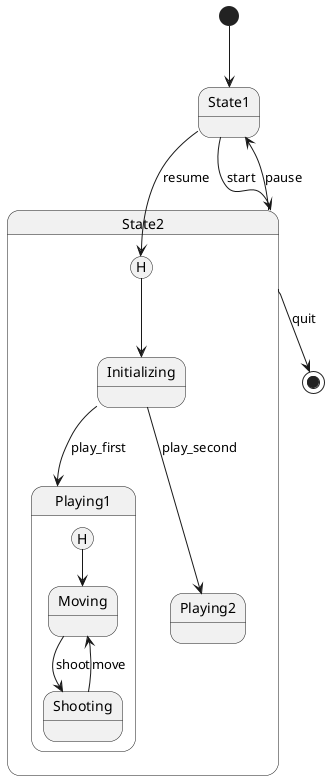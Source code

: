 {
  "sha1": "crjcr2t62e6o6pw2aedjn1ydiyddsil",
  "insertion": {
    "when": "2024-06-01T09:03:01.963Z",
    "user": "plantuml@gmail.com"
  }
}
@startuml
skinparam svek true
[*] --> State1
State1 --> State2 : start
State2 --> State1 : pause
State1 --> State2[H] : resume
'State1 --> State2[H] : start_over
State2 --> [*] : quit

state State2 {
[H] --> Initializing
Initializing --> Playing1 : play_first
Initializing --> Playing2 : play_second
}

state Playing1 {
[H] --> Moving
Moving --> Shooting : shoot
Shooting --> Moving : move
}


@enduml 
